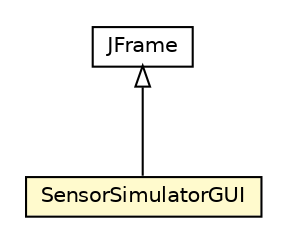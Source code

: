 #!/usr/local/bin/dot
#
# Class diagram 
# Generated by UMLGraph version R5_6-24-gf6e263 (http://www.umlgraph.org/)
#

digraph G {
	edge [fontname="Helvetica",fontsize=10,labelfontname="Helvetica",labelfontsize=10];
	node [fontname="Helvetica",fontsize=10,shape=plaintext];
	nodesep=0.25;
	ranksep=0.5;
	// org.universAAL.samples.sensor.simulator.SensorSimulatorGUI
	c19686 [label=<<table title="org.universAAL.samples.sensor.simulator.SensorSimulatorGUI" border="0" cellborder="1" cellspacing="0" cellpadding="2" port="p" bgcolor="lemonChiffon" href="./SensorSimulatorGUI.html">
		<tr><td><table border="0" cellspacing="0" cellpadding="1">
<tr><td align="center" balign="center"> SensorSimulatorGUI </td></tr>
		</table></td></tr>
		</table>>, URL="./SensorSimulatorGUI.html", fontname="Helvetica", fontcolor="black", fontsize=10.0];
	//org.universAAL.samples.sensor.simulator.SensorSimulatorGUI extends javax.swing.JFrame
	c19798:p -> c19686:p [dir=back,arrowtail=empty];
	// javax.swing.JFrame
	c19798 [label=<<table title="javax.swing.JFrame" border="0" cellborder="1" cellspacing="0" cellpadding="2" port="p" href="http://java.sun.com/j2se/1.4.2/docs/api/javax/swing/JFrame.html">
		<tr><td><table border="0" cellspacing="0" cellpadding="1">
<tr><td align="center" balign="center"> JFrame </td></tr>
		</table></td></tr>
		</table>>, URL="http://java.sun.com/j2se/1.4.2/docs/api/javax/swing/JFrame.html", fontname="Helvetica", fontcolor="black", fontsize=10.0];
}

